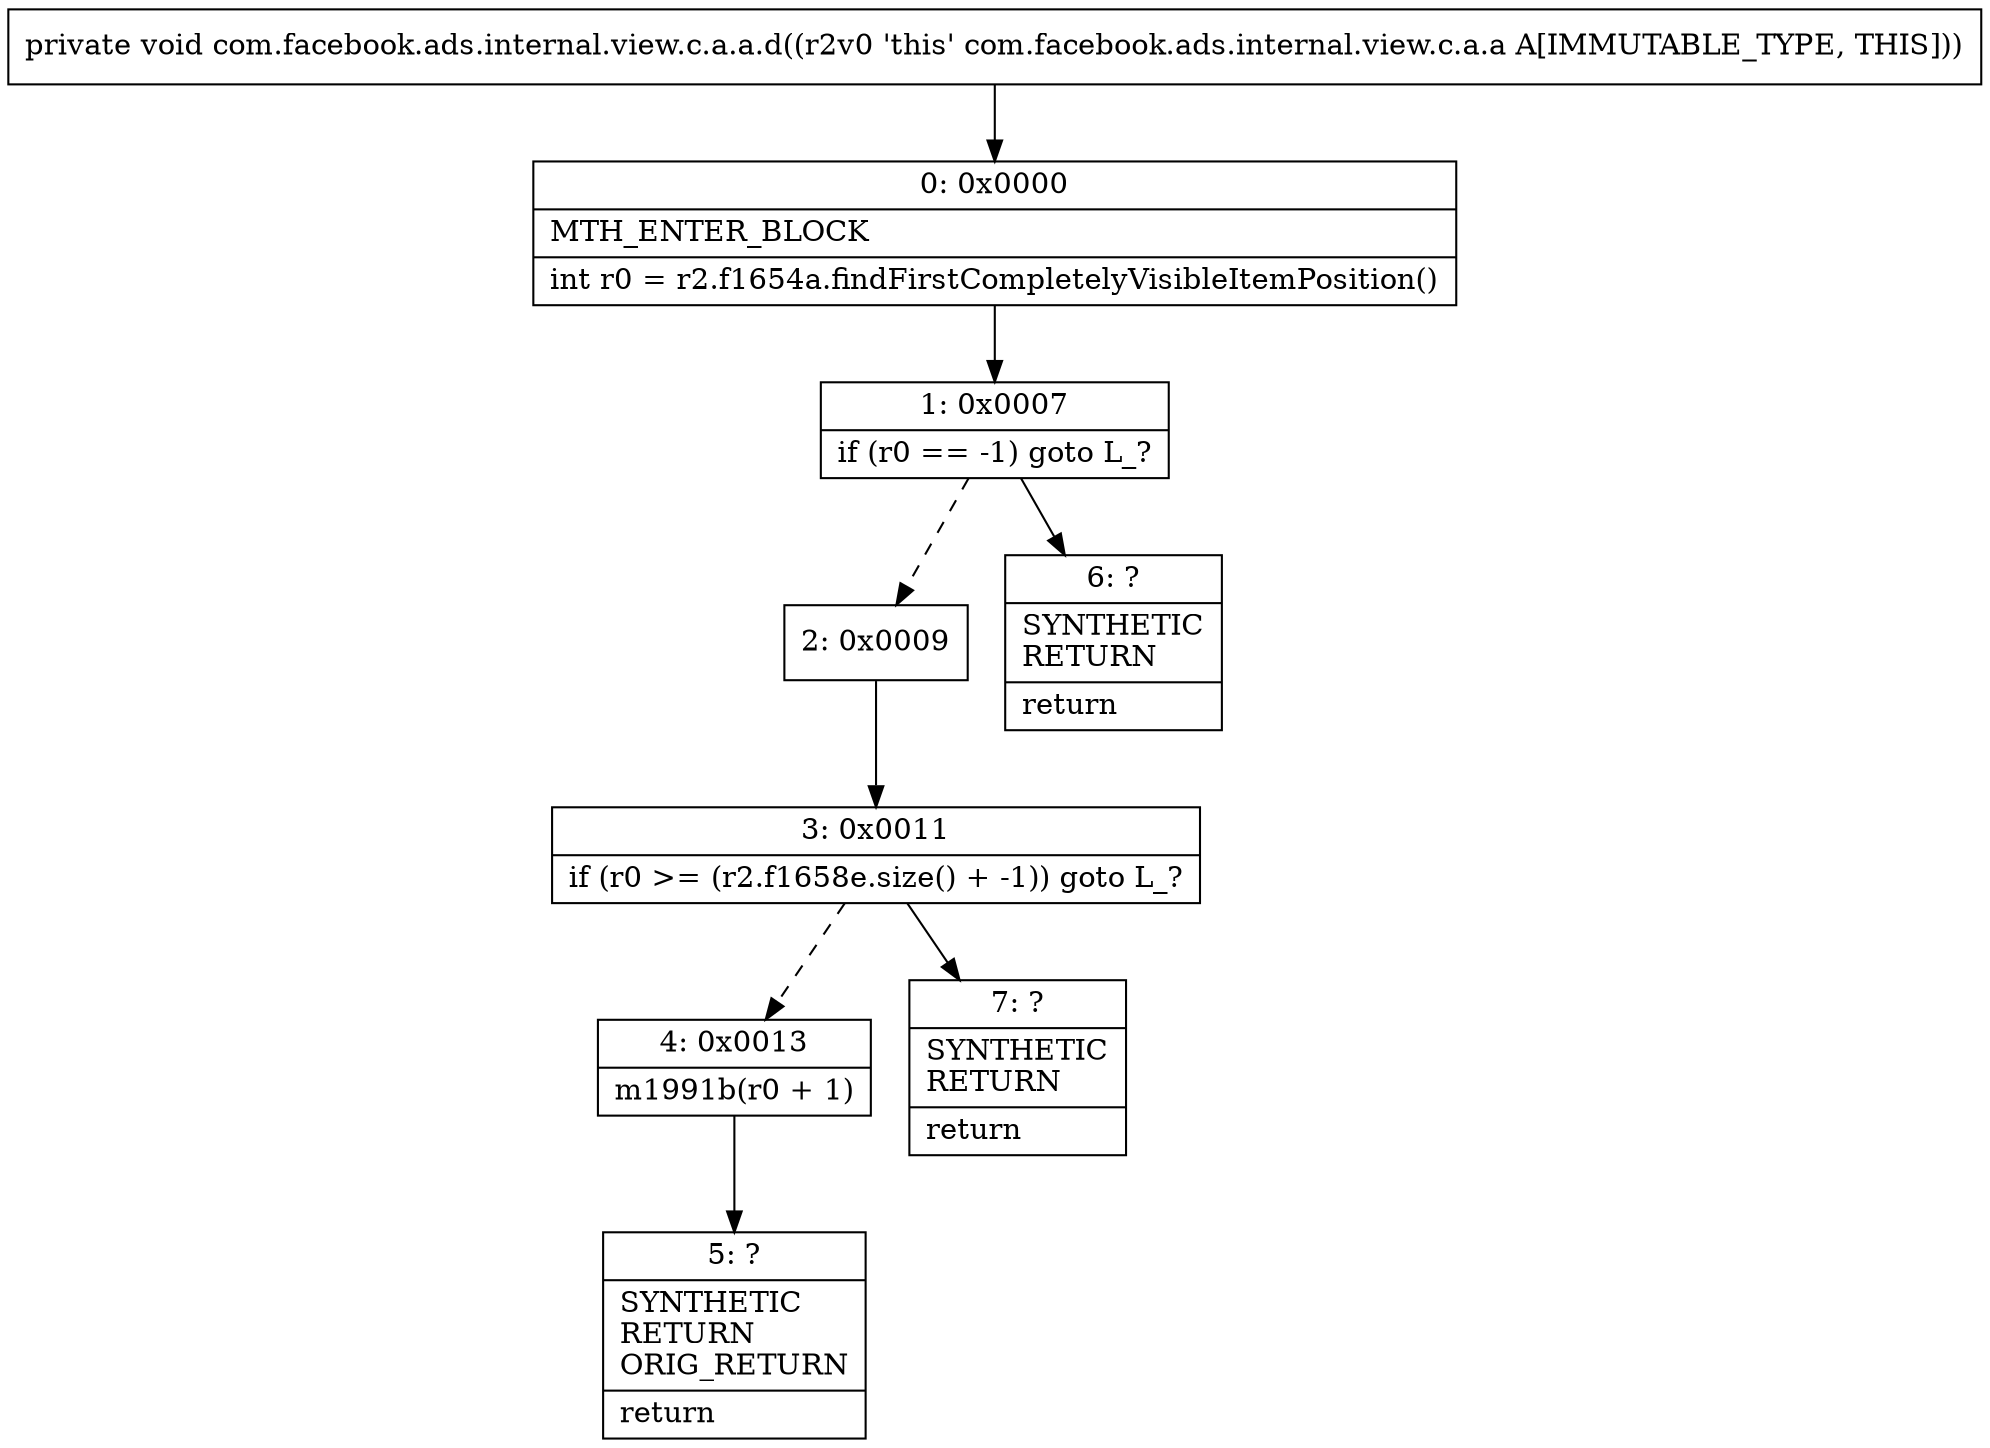 digraph "CFG forcom.facebook.ads.internal.view.c.a.a.d()V" {
Node_0 [shape=record,label="{0\:\ 0x0000|MTH_ENTER_BLOCK\l|int r0 = r2.f1654a.findFirstCompletelyVisibleItemPosition()\l}"];
Node_1 [shape=record,label="{1\:\ 0x0007|if (r0 == \-1) goto L_?\l}"];
Node_2 [shape=record,label="{2\:\ 0x0009}"];
Node_3 [shape=record,label="{3\:\ 0x0011|if (r0 \>= (r2.f1658e.size() + \-1)) goto L_?\l}"];
Node_4 [shape=record,label="{4\:\ 0x0013|m1991b(r0 + 1)\l}"];
Node_5 [shape=record,label="{5\:\ ?|SYNTHETIC\lRETURN\lORIG_RETURN\l|return\l}"];
Node_6 [shape=record,label="{6\:\ ?|SYNTHETIC\lRETURN\l|return\l}"];
Node_7 [shape=record,label="{7\:\ ?|SYNTHETIC\lRETURN\l|return\l}"];
MethodNode[shape=record,label="{private void com.facebook.ads.internal.view.c.a.a.d((r2v0 'this' com.facebook.ads.internal.view.c.a.a A[IMMUTABLE_TYPE, THIS])) }"];
MethodNode -> Node_0;
Node_0 -> Node_1;
Node_1 -> Node_2[style=dashed];
Node_1 -> Node_6;
Node_2 -> Node_3;
Node_3 -> Node_4[style=dashed];
Node_3 -> Node_7;
Node_4 -> Node_5;
}

